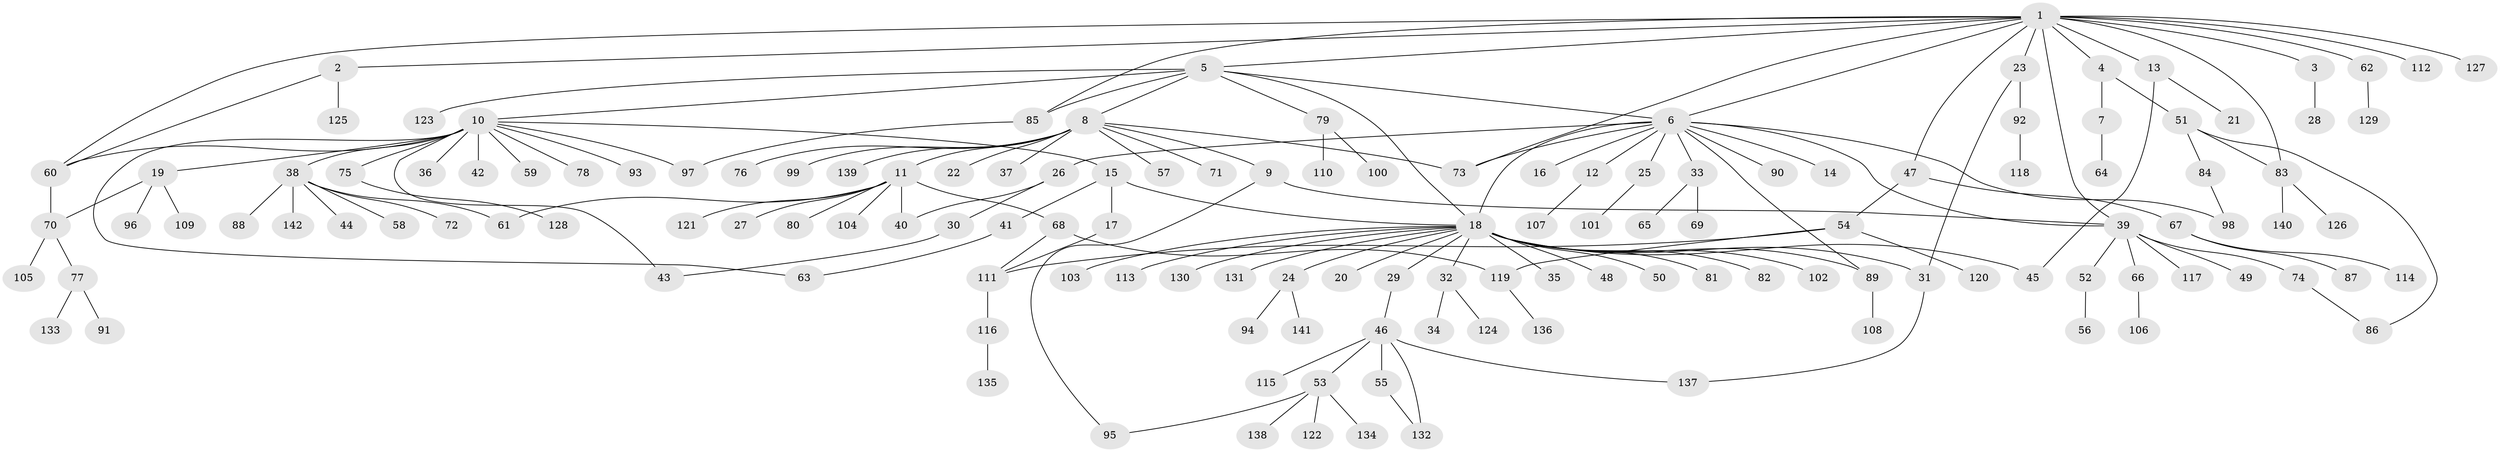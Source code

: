 // Generated by graph-tools (version 1.1) at 2025/48/03/09/25 04:48:28]
// undirected, 142 vertices, 169 edges
graph export_dot {
graph [start="1"]
  node [color=gray90,style=filled];
  1;
  2;
  3;
  4;
  5;
  6;
  7;
  8;
  9;
  10;
  11;
  12;
  13;
  14;
  15;
  16;
  17;
  18;
  19;
  20;
  21;
  22;
  23;
  24;
  25;
  26;
  27;
  28;
  29;
  30;
  31;
  32;
  33;
  34;
  35;
  36;
  37;
  38;
  39;
  40;
  41;
  42;
  43;
  44;
  45;
  46;
  47;
  48;
  49;
  50;
  51;
  52;
  53;
  54;
  55;
  56;
  57;
  58;
  59;
  60;
  61;
  62;
  63;
  64;
  65;
  66;
  67;
  68;
  69;
  70;
  71;
  72;
  73;
  74;
  75;
  76;
  77;
  78;
  79;
  80;
  81;
  82;
  83;
  84;
  85;
  86;
  87;
  88;
  89;
  90;
  91;
  92;
  93;
  94;
  95;
  96;
  97;
  98;
  99;
  100;
  101;
  102;
  103;
  104;
  105;
  106;
  107;
  108;
  109;
  110;
  111;
  112;
  113;
  114;
  115;
  116;
  117;
  118;
  119;
  120;
  121;
  122;
  123;
  124;
  125;
  126;
  127;
  128;
  129;
  130;
  131;
  132;
  133;
  134;
  135;
  136;
  137;
  138;
  139;
  140;
  141;
  142;
  1 -- 2;
  1 -- 3;
  1 -- 4;
  1 -- 5;
  1 -- 6;
  1 -- 13;
  1 -- 23;
  1 -- 39;
  1 -- 47;
  1 -- 60;
  1 -- 62;
  1 -- 73;
  1 -- 83;
  1 -- 85;
  1 -- 112;
  1 -- 127;
  2 -- 60;
  2 -- 125;
  3 -- 28;
  4 -- 7;
  4 -- 51;
  5 -- 6;
  5 -- 8;
  5 -- 10;
  5 -- 18;
  5 -- 79;
  5 -- 85;
  5 -- 123;
  6 -- 12;
  6 -- 14;
  6 -- 16;
  6 -- 18;
  6 -- 25;
  6 -- 26;
  6 -- 33;
  6 -- 39;
  6 -- 73;
  6 -- 89;
  6 -- 90;
  6 -- 98;
  7 -- 64;
  8 -- 9;
  8 -- 11;
  8 -- 22;
  8 -- 37;
  8 -- 57;
  8 -- 71;
  8 -- 73;
  8 -- 76;
  8 -- 99;
  8 -- 139;
  9 -- 39;
  9 -- 95;
  10 -- 15;
  10 -- 19;
  10 -- 36;
  10 -- 38;
  10 -- 42;
  10 -- 43;
  10 -- 59;
  10 -- 60;
  10 -- 63;
  10 -- 75;
  10 -- 78;
  10 -- 93;
  10 -- 97;
  11 -- 27;
  11 -- 40;
  11 -- 61;
  11 -- 68;
  11 -- 80;
  11 -- 104;
  11 -- 121;
  12 -- 107;
  13 -- 21;
  13 -- 45;
  15 -- 17;
  15 -- 18;
  15 -- 41;
  17 -- 111;
  18 -- 20;
  18 -- 24;
  18 -- 29;
  18 -- 31;
  18 -- 32;
  18 -- 35;
  18 -- 45;
  18 -- 48;
  18 -- 50;
  18 -- 81;
  18 -- 82;
  18 -- 89;
  18 -- 102;
  18 -- 103;
  18 -- 113;
  18 -- 130;
  18 -- 131;
  19 -- 70;
  19 -- 96;
  19 -- 109;
  23 -- 31;
  23 -- 92;
  24 -- 94;
  24 -- 141;
  25 -- 101;
  26 -- 30;
  26 -- 40;
  29 -- 46;
  30 -- 43;
  31 -- 137;
  32 -- 34;
  32 -- 124;
  33 -- 65;
  33 -- 69;
  38 -- 44;
  38 -- 58;
  38 -- 61;
  38 -- 72;
  38 -- 88;
  38 -- 142;
  39 -- 49;
  39 -- 52;
  39 -- 66;
  39 -- 74;
  39 -- 117;
  41 -- 63;
  46 -- 53;
  46 -- 55;
  46 -- 115;
  46 -- 132;
  46 -- 137;
  47 -- 54;
  47 -- 67;
  51 -- 83;
  51 -- 84;
  51 -- 86;
  52 -- 56;
  53 -- 95;
  53 -- 122;
  53 -- 134;
  53 -- 138;
  54 -- 111;
  54 -- 119;
  54 -- 120;
  55 -- 132;
  60 -- 70;
  62 -- 129;
  66 -- 106;
  67 -- 87;
  67 -- 114;
  68 -- 111;
  68 -- 119;
  70 -- 77;
  70 -- 105;
  74 -- 86;
  75 -- 128;
  77 -- 91;
  77 -- 133;
  79 -- 100;
  79 -- 110;
  83 -- 126;
  83 -- 140;
  84 -- 98;
  85 -- 97;
  89 -- 108;
  92 -- 118;
  111 -- 116;
  116 -- 135;
  119 -- 136;
}
